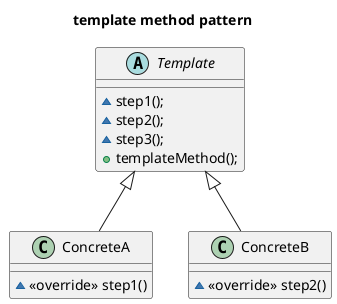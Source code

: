 @startuml
title template method pattern

abstract class Template{
    ~ step1();
    ~ step2();
    ~ step3();
    + templateMethod();
}

class ConcreteA{
    ~ <<override>> step1()
}

class ConcreteB{
    ~ <<override>> step2()
}

ConcreteA -up-|> Template
ConcreteB -up-|> Template
@enduml